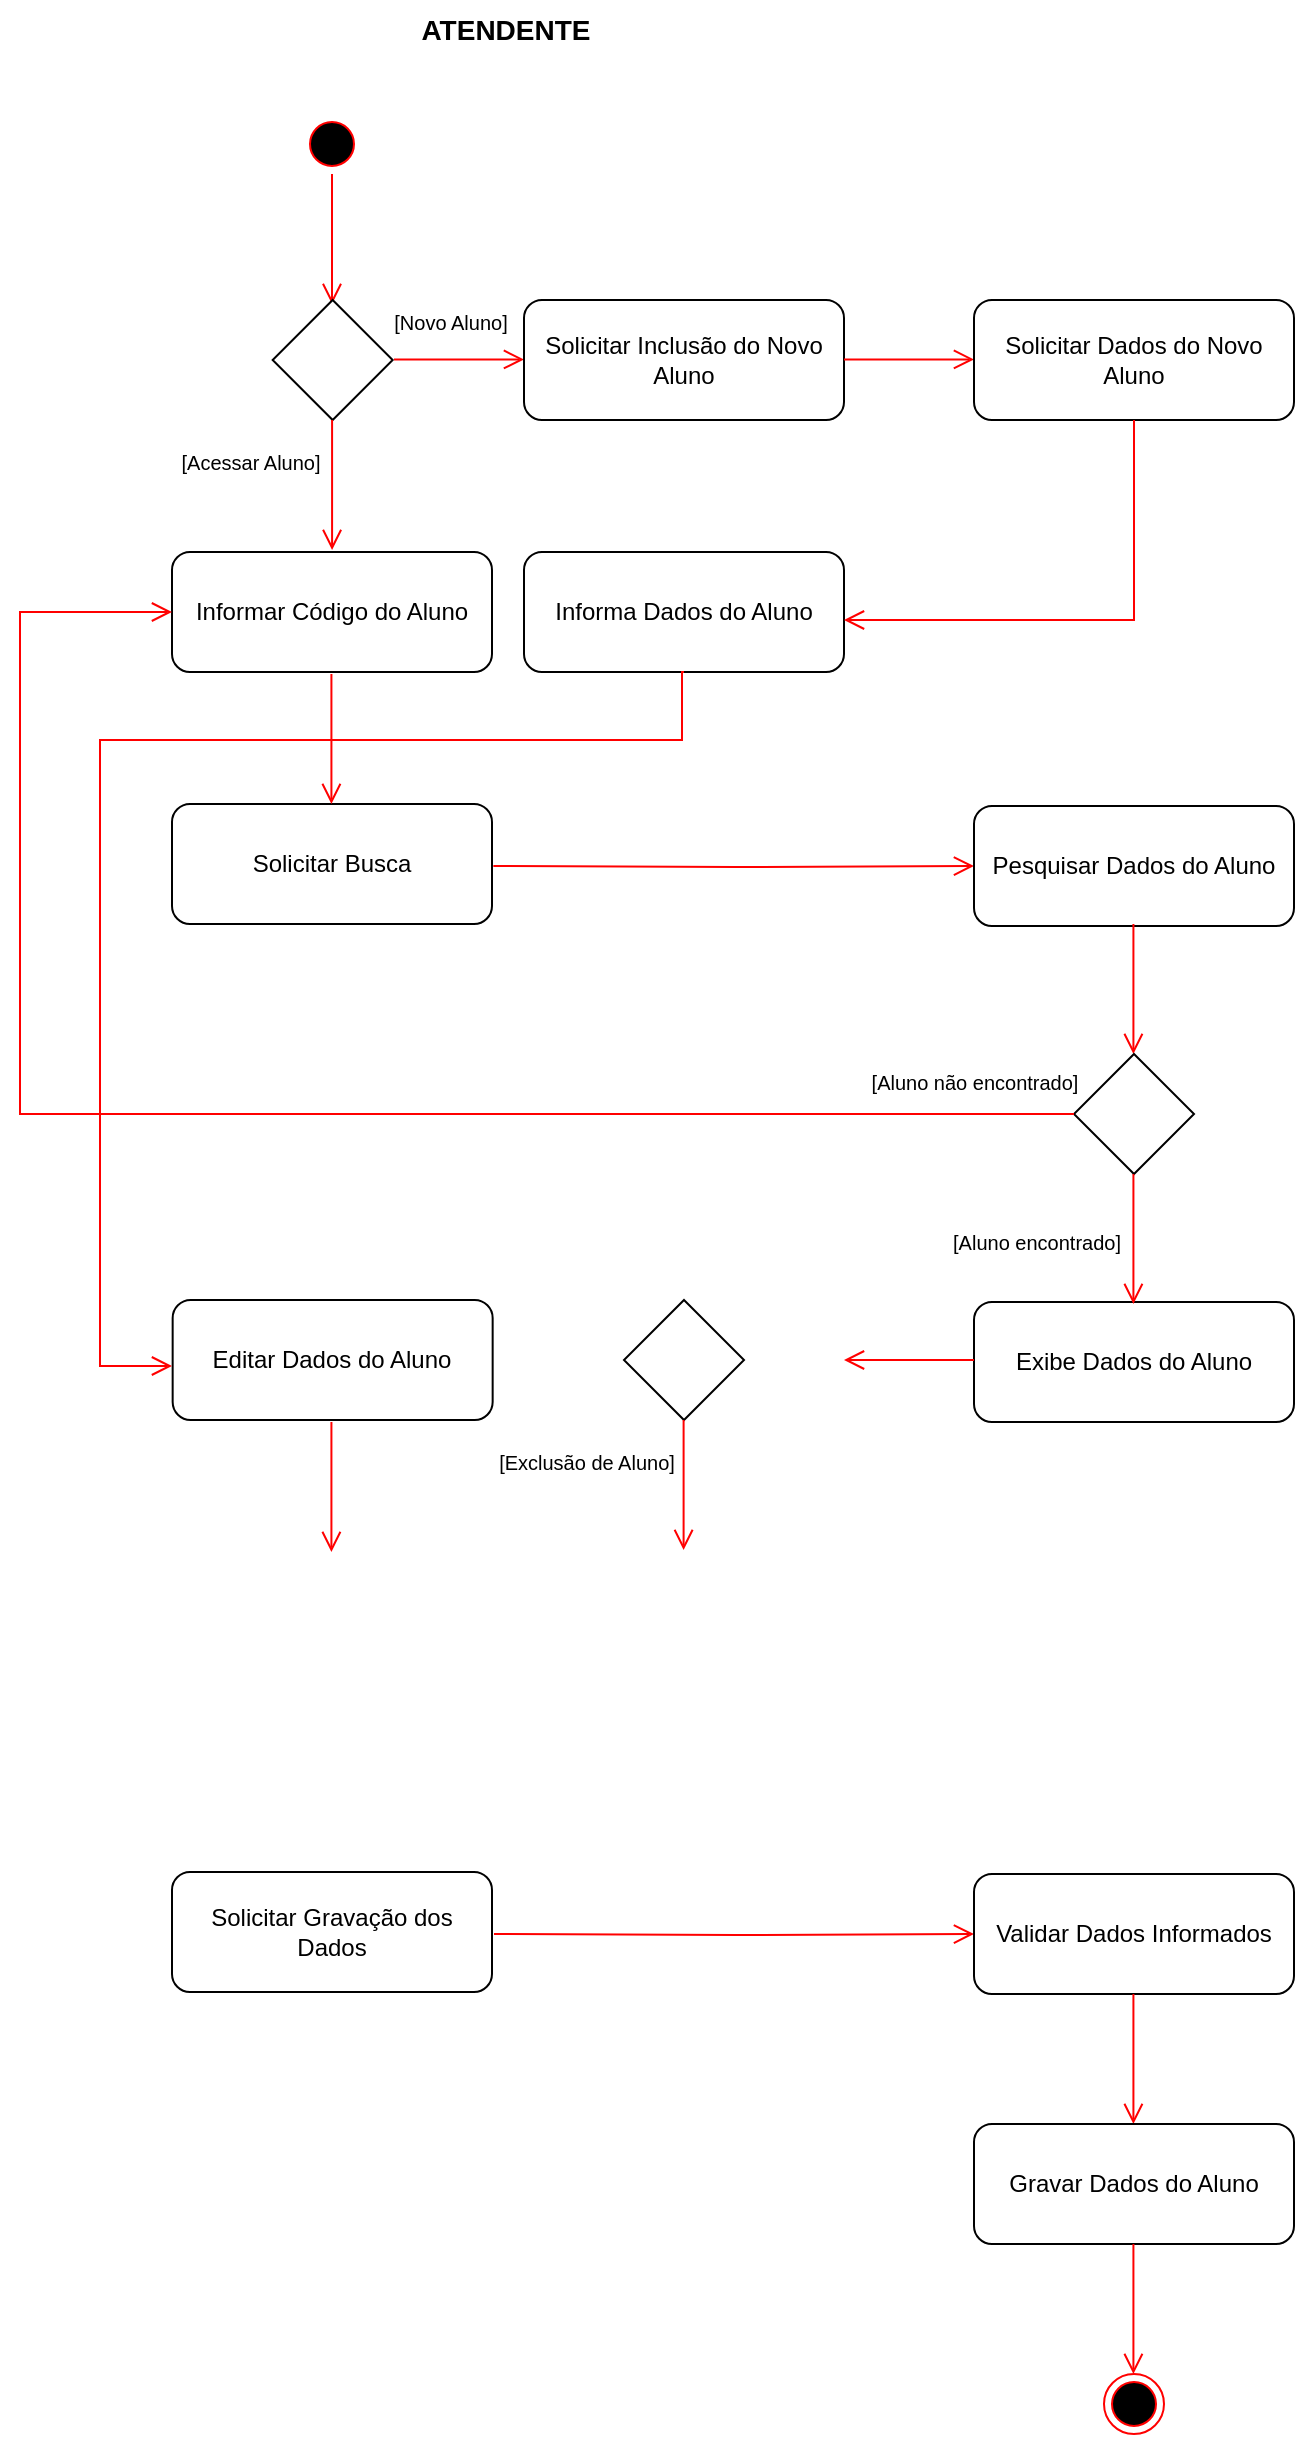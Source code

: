 <mxfile version="18.0.6" type="github">
  <diagram id="qOKVFS1TaHOJEAsKqhCK" name="Page-1">
    <mxGraphModel dx="1323" dy="1420" grid="1" gridSize="10" guides="1" tooltips="1" connect="1" arrows="1" fold="1" page="1" pageScale="1" pageWidth="827" pageHeight="1169" math="0" shadow="0">
      <root>
        <mxCell id="0" />
        <mxCell id="1" parent="0" />
        <mxCell id="y-Nx_2vNeydvTT5IyFKc-3" value="Informar Código do Aluno" style="rounded=1;whiteSpace=wrap;html=1;shadow=0;" vertex="1" parent="1">
          <mxGeometry x="6" y="226" width="160" height="60" as="geometry" />
        </mxCell>
        <mxCell id="y-Nx_2vNeydvTT5IyFKc-10" value="Solicitar Busca" style="rounded=1;whiteSpace=wrap;html=1;shadow=0;" vertex="1" parent="1">
          <mxGeometry x="6" y="352" width="160" height="60" as="geometry" />
        </mxCell>
        <mxCell id="y-Nx_2vNeydvTT5IyFKc-11" value="&lt;b&gt;&lt;font style=&quot;font-size: 14px;&quot;&gt;ATENDENTE&lt;/font&gt;&lt;/b&gt;" style="text;html=1;strokeColor=none;fillColor=none;align=center;verticalAlign=middle;whiteSpace=wrap;rounded=0;shadow=0;glass=0;sketch=0;" vertex="1" parent="1">
          <mxGeometry x="100" y="-50" width="146" height="30" as="geometry" />
        </mxCell>
        <mxCell id="y-Nx_2vNeydvTT5IyFKc-14" value="" style="ellipse;html=1;shape=startState;fillColor=#000000;strokeColor=#ff0000;rounded=0;shadow=0;glass=0;sketch=0;" vertex="1" parent="1">
          <mxGeometry x="71" y="7" width="30" height="30" as="geometry" />
        </mxCell>
        <mxCell id="y-Nx_2vNeydvTT5IyFKc-15" value="" style="edgeStyle=orthogonalEdgeStyle;html=1;verticalAlign=bottom;endArrow=open;endSize=8;strokeColor=#ff0000;rounded=0;entryX=0.5;entryY=0;entryDx=0;entryDy=0;" edge="1" source="y-Nx_2vNeydvTT5IyFKc-14" parent="1">
          <mxGeometry relative="1" as="geometry">
            <mxPoint x="86" y="102.0" as="targetPoint" />
          </mxGeometry>
        </mxCell>
        <mxCell id="y-Nx_2vNeydvTT5IyFKc-20" value="" style="edgeStyle=orthogonalEdgeStyle;html=1;verticalAlign=bottom;endArrow=open;endSize=8;strokeColor=#ff0000;rounded=0;entryX=0.5;entryY=0;entryDx=0;entryDy=0;" edge="1" parent="1">
          <mxGeometry relative="1" as="geometry">
            <mxPoint x="85.71" y="352" as="targetPoint" />
            <mxPoint x="85.71" y="287" as="sourcePoint" />
          </mxGeometry>
        </mxCell>
        <mxCell id="y-Nx_2vNeydvTT5IyFKc-21" value="" style="edgeStyle=orthogonalEdgeStyle;html=1;verticalAlign=bottom;endArrow=open;endSize=8;strokeColor=#ff0000;rounded=0;entryX=0;entryY=0.5;entryDx=0;entryDy=0;" edge="1" parent="1" target="y-Nx_2vNeydvTT5IyFKc-23">
          <mxGeometry relative="1" as="geometry">
            <mxPoint x="231.666" y="382" as="targetPoint" />
            <mxPoint x="166.667" y="383" as="sourcePoint" />
          </mxGeometry>
        </mxCell>
        <mxCell id="y-Nx_2vNeydvTT5IyFKc-23" value="&lt;div style=&quot;background-color: transparent;&quot;&gt;Pesquisar Dados do Aluno&lt;/div&gt;" style="rounded=1;whiteSpace=wrap;html=1;shadow=0;" vertex="1" parent="1">
          <mxGeometry x="407" y="353" width="160" height="60" as="geometry" />
        </mxCell>
        <mxCell id="y-Nx_2vNeydvTT5IyFKc-24" value="" style="edgeStyle=orthogonalEdgeStyle;html=1;verticalAlign=bottom;endArrow=open;endSize=8;strokeColor=#ff0000;rounded=0;entryX=0.5;entryY=0;entryDx=0;entryDy=0;" edge="1" parent="1">
          <mxGeometry relative="1" as="geometry">
            <mxPoint x="486.71" y="477.0" as="targetPoint" />
            <mxPoint x="486.71" y="412" as="sourcePoint" />
          </mxGeometry>
        </mxCell>
        <mxCell id="y-Nx_2vNeydvTT5IyFKc-25" value="Exibe Dados do Aluno" style="rounded=1;whiteSpace=wrap;html=1;shadow=0;" vertex="1" parent="1">
          <mxGeometry x="407" y="601" width="160" height="60" as="geometry" />
        </mxCell>
        <mxCell id="y-Nx_2vNeydvTT5IyFKc-27" value="Editar Dados do Aluno" style="rounded=1;whiteSpace=wrap;html=1;shadow=0;" vertex="1" parent="1">
          <mxGeometry x="6.33" y="600" width="160" height="60" as="geometry" />
        </mxCell>
        <mxCell id="y-Nx_2vNeydvTT5IyFKc-28" value="Solicitar Gravação dos Dados" style="rounded=1;whiteSpace=wrap;html=1;shadow=0;" vertex="1" parent="1">
          <mxGeometry x="6" y="886" width="160" height="60" as="geometry" />
        </mxCell>
        <mxCell id="y-Nx_2vNeydvTT5IyFKc-29" value="" style="edgeStyle=orthogonalEdgeStyle;html=1;verticalAlign=bottom;endArrow=open;endSize=8;strokeColor=#ff0000;rounded=0;entryX=0.5;entryY=0;entryDx=0;entryDy=0;" edge="1" parent="1">
          <mxGeometry relative="1" as="geometry">
            <mxPoint x="85.71" y="726.0" as="targetPoint" />
            <mxPoint x="85.71" y="661" as="sourcePoint" />
          </mxGeometry>
        </mxCell>
        <mxCell id="y-Nx_2vNeydvTT5IyFKc-30" value="" style="edgeStyle=orthogonalEdgeStyle;html=1;verticalAlign=bottom;endArrow=open;endSize=8;strokeColor=#ff0000;rounded=0;entryX=0;entryY=0.5;entryDx=0;entryDy=0;" edge="1" parent="1" target="y-Nx_2vNeydvTT5IyFKc-31">
          <mxGeometry relative="1" as="geometry">
            <mxPoint x="231.996" y="917" as="targetPoint" />
            <mxPoint x="166.997" y="917" as="sourcePoint" />
          </mxGeometry>
        </mxCell>
        <mxCell id="y-Nx_2vNeydvTT5IyFKc-31" value="Validar Dados Informados" style="rounded=1;whiteSpace=wrap;html=1;shadow=0;" vertex="1" parent="1">
          <mxGeometry x="407" y="887" width="160" height="60" as="geometry" />
        </mxCell>
        <mxCell id="y-Nx_2vNeydvTT5IyFKc-32" value="" style="edgeStyle=orthogonalEdgeStyle;html=1;verticalAlign=bottom;endArrow=open;endSize=8;strokeColor=#ff0000;rounded=0;entryX=0.5;entryY=0;entryDx=0;entryDy=0;" edge="1" parent="1">
          <mxGeometry relative="1" as="geometry">
            <mxPoint x="486.71" y="1012" as="targetPoint" />
            <mxPoint x="486.71" y="947" as="sourcePoint" />
          </mxGeometry>
        </mxCell>
        <mxCell id="y-Nx_2vNeydvTT5IyFKc-33" value="Gravar Dados do Aluno" style="rounded=1;whiteSpace=wrap;html=1;shadow=0;" vertex="1" parent="1">
          <mxGeometry x="407" y="1012" width="160" height="60" as="geometry" />
        </mxCell>
        <mxCell id="y-Nx_2vNeydvTT5IyFKc-34" value="" style="ellipse;html=1;shape=endState;fillColor=#000000;strokeColor=#ff0000;rounded=0;shadow=0;glass=0;sketch=0;fontSize=14;" vertex="1" parent="1">
          <mxGeometry x="472" y="1137" width="30" height="30" as="geometry" />
        </mxCell>
        <mxCell id="y-Nx_2vNeydvTT5IyFKc-35" value="" style="edgeStyle=orthogonalEdgeStyle;html=1;verticalAlign=bottom;endArrow=open;endSize=8;strokeColor=#ff0000;rounded=0;entryX=0.5;entryY=0;entryDx=0;entryDy=0;" edge="1" parent="1">
          <mxGeometry relative="1" as="geometry">
            <mxPoint x="486.71" y="1137" as="targetPoint" />
            <mxPoint x="486.71" y="1072" as="sourcePoint" />
          </mxGeometry>
        </mxCell>
        <mxCell id="y-Nx_2vNeydvTT5IyFKc-38" value="" style="rhombus;whiteSpace=wrap;html=1;rounded=0;shadow=0;glass=0;sketch=0;resizeWidth=1;resizeHeight=1;" vertex="1" parent="1">
          <mxGeometry x="56.33" y="100" width="60" height="60" as="geometry" />
        </mxCell>
        <mxCell id="y-Nx_2vNeydvTT5IyFKc-39" value="" style="edgeStyle=orthogonalEdgeStyle;html=1;verticalAlign=bottom;endArrow=open;endSize=8;strokeColor=#ff0000;rounded=0;entryX=0.5;entryY=0;entryDx=0;entryDy=0;" edge="1" parent="1">
          <mxGeometry relative="1" as="geometry">
            <mxPoint x="86.04" y="225" as="targetPoint" />
            <mxPoint x="86.04" y="160" as="sourcePoint" />
          </mxGeometry>
        </mxCell>
        <mxCell id="y-Nx_2vNeydvTT5IyFKc-40" value="" style="edgeStyle=orthogonalEdgeStyle;html=1;verticalAlign=bottom;endArrow=open;endSize=8;strokeColor=#ff0000;rounded=0;" edge="1" parent="1">
          <mxGeometry relative="1" as="geometry">
            <mxPoint x="181.996" y="129.74" as="targetPoint" />
            <mxPoint x="116.997" y="129.74" as="sourcePoint" />
          </mxGeometry>
        </mxCell>
        <mxCell id="y-Nx_2vNeydvTT5IyFKc-41" value="Solicitar Inclusão do Novo Aluno" style="rounded=1;whiteSpace=wrap;html=1;shadow=0;" vertex="1" parent="1">
          <mxGeometry x="182" y="100" width="160" height="60" as="geometry" />
        </mxCell>
        <mxCell id="y-Nx_2vNeydvTT5IyFKc-42" value="" style="edgeStyle=orthogonalEdgeStyle;html=1;verticalAlign=bottom;endArrow=open;endSize=8;strokeColor=#ff0000;rounded=0;" edge="1" parent="1">
          <mxGeometry relative="1" as="geometry">
            <mxPoint x="406.996" y="129.74" as="targetPoint" />
            <mxPoint x="341.997" y="129.74" as="sourcePoint" />
          </mxGeometry>
        </mxCell>
        <mxCell id="y-Nx_2vNeydvTT5IyFKc-43" value="Solicitar Dados do Novo Aluno" style="rounded=1;whiteSpace=wrap;html=1;shadow=0;" vertex="1" parent="1">
          <mxGeometry x="407" y="100" width="160" height="60" as="geometry" />
        </mxCell>
        <mxCell id="y-Nx_2vNeydvTT5IyFKc-44" value="Informa Dados do Aluno" style="rounded=1;whiteSpace=wrap;html=1;shadow=0;" vertex="1" parent="1">
          <mxGeometry x="182" y="226" width="160" height="60" as="geometry" />
        </mxCell>
        <mxCell id="y-Nx_2vNeydvTT5IyFKc-45" value="" style="edgeStyle=orthogonalEdgeStyle;html=1;verticalAlign=bottom;endArrow=open;endSize=8;strokeColor=#ff0000;rounded=0;exitX=0.5;exitY=1;exitDx=0;exitDy=0;" edge="1" parent="1" source="y-Nx_2vNeydvTT5IyFKc-43">
          <mxGeometry relative="1" as="geometry">
            <mxPoint x="341.997" y="260" as="targetPoint" />
            <mxPoint x="406.996" y="260" as="sourcePoint" />
            <Array as="points">
              <mxPoint x="487" y="260" />
            </Array>
          </mxGeometry>
        </mxCell>
        <mxCell id="y-Nx_2vNeydvTT5IyFKc-46" value="" style="edgeStyle=orthogonalEdgeStyle;html=1;verticalAlign=bottom;endArrow=open;endSize=8;strokeColor=#ff0000;rounded=0;entryX=0;entryY=0.75;entryDx=0;entryDy=0;exitX=0.5;exitY=1;exitDx=0;exitDy=0;" edge="1" parent="1" source="y-Nx_2vNeydvTT5IyFKc-44">
          <mxGeometry relative="1" as="geometry">
            <mxPoint x="6" y="633" as="targetPoint" />
            <mxPoint x="261" y="163" as="sourcePoint" />
            <Array as="points">
              <mxPoint x="261" y="286" />
              <mxPoint x="261" y="320" />
              <mxPoint x="-30" y="320" />
              <mxPoint x="-30" y="633" />
            </Array>
          </mxGeometry>
        </mxCell>
        <mxCell id="y-Nx_2vNeydvTT5IyFKc-47" value="&lt;font style=&quot;font-size: 10px;&quot;&gt;[Acessar Aluno]&lt;/font&gt;" style="text;html=1;align=center;verticalAlign=middle;resizable=0;points=[];autosize=1;strokeColor=none;fillColor=none;fontSize=14;" vertex="1" parent="1">
          <mxGeometry y="170" width="90" height="20" as="geometry" />
        </mxCell>
        <mxCell id="y-Nx_2vNeydvTT5IyFKc-48" value="&lt;font style=&quot;font-size: 10px;&quot;&gt;[Novo Aluno]&lt;/font&gt;" style="text;html=1;align=center;verticalAlign=middle;resizable=0;points=[];autosize=1;strokeColor=none;fillColor=none;fontSize=14;" vertex="1" parent="1">
          <mxGeometry x="105" y="100" width="80" height="20" as="geometry" />
        </mxCell>
        <mxCell id="y-Nx_2vNeydvTT5IyFKc-49" value="" style="rhombus;whiteSpace=wrap;html=1;rounded=0;shadow=0;glass=0;sketch=0;resizeWidth=1;resizeHeight=1;" vertex="1" parent="1">
          <mxGeometry x="457" y="477" width="60" height="60" as="geometry" />
        </mxCell>
        <mxCell id="y-Nx_2vNeydvTT5IyFKc-50" value="" style="edgeStyle=orthogonalEdgeStyle;html=1;verticalAlign=bottom;endArrow=open;endSize=8;strokeColor=#ff0000;rounded=0;entryX=0.5;entryY=0;entryDx=0;entryDy=0;" edge="1" parent="1">
          <mxGeometry relative="1" as="geometry">
            <mxPoint x="486.71" y="602" as="targetPoint" />
            <mxPoint x="486.71" y="537" as="sourcePoint" />
          </mxGeometry>
        </mxCell>
        <mxCell id="y-Nx_2vNeydvTT5IyFKc-53" value="&lt;font style=&quot;font-size: 10px;&quot;&gt;[Aluno encontrado]&lt;/font&gt;" style="text;html=1;align=center;verticalAlign=middle;resizable=0;points=[];autosize=1;strokeColor=none;fillColor=none;fontSize=14;" vertex="1" parent="1">
          <mxGeometry x="383" y="560" width="110" height="20" as="geometry" />
        </mxCell>
        <mxCell id="y-Nx_2vNeydvTT5IyFKc-54" value="" style="edgeStyle=orthogonalEdgeStyle;html=1;verticalAlign=bottom;endArrow=open;endSize=8;strokeColor=#ff0000;rounded=0;entryX=0;entryY=0.5;entryDx=0;entryDy=0;" edge="1" parent="1" target="y-Nx_2vNeydvTT5IyFKc-3">
          <mxGeometry relative="1" as="geometry">
            <mxPoint x="340" y="507" as="targetPoint" />
            <mxPoint x="457" y="507" as="sourcePoint" />
            <Array as="points">
              <mxPoint x="-70" y="507" />
              <mxPoint x="-70" y="256" />
            </Array>
          </mxGeometry>
        </mxCell>
        <mxCell id="y-Nx_2vNeydvTT5IyFKc-55" value="&lt;font style=&quot;font-size: 10px; background-color: transparent;&quot;&gt;[Aluno não encontrado]&lt;/font&gt;" style="text;html=1;align=center;verticalAlign=middle;resizable=0;points=[];autosize=1;strokeColor=none;fillColor=none;fontSize=14;" vertex="1" parent="1">
          <mxGeometry x="342" y="480" width="130" height="20" as="geometry" />
        </mxCell>
        <mxCell id="y-Nx_2vNeydvTT5IyFKc-56" value="" style="edgeStyle=orthogonalEdgeStyle;html=1;verticalAlign=bottom;endArrow=open;endSize=8;strokeColor=#ff0000;rounded=0;entryX=0.5;entryY=0;entryDx=0;entryDy=0;" edge="1" parent="1">
          <mxGeometry relative="1" as="geometry">
            <mxPoint x="342" y="630" as="targetPoint" />
            <mxPoint x="407" y="630" as="sourcePoint" />
          </mxGeometry>
        </mxCell>
        <mxCell id="y-Nx_2vNeydvTT5IyFKc-57" value="" style="rhombus;whiteSpace=wrap;html=1;rounded=0;shadow=0;glass=0;sketch=0;resizeWidth=1;resizeHeight=1;" vertex="1" parent="1">
          <mxGeometry x="232" y="600" width="60" height="60" as="geometry" />
        </mxCell>
        <mxCell id="y-Nx_2vNeydvTT5IyFKc-59" value="&lt;font style=&quot;font-size: 10px;&quot;&gt;[Exclusão de Aluno]&lt;/font&gt;" style="text;html=1;align=center;verticalAlign=middle;resizable=0;points=[];autosize=1;strokeColor=none;fillColor=none;fontSize=14;" vertex="1" parent="1">
          <mxGeometry x="158" y="670" width="110" height="20" as="geometry" />
        </mxCell>
        <mxCell id="y-Nx_2vNeydvTT5IyFKc-60" value="" style="edgeStyle=orthogonalEdgeStyle;html=1;verticalAlign=bottom;endArrow=open;endSize=8;strokeColor=#ff0000;rounded=0;entryX=0.5;entryY=0;entryDx=0;entryDy=0;" edge="1" parent="1">
          <mxGeometry relative="1" as="geometry">
            <mxPoint x="261.8" y="725" as="targetPoint" />
            <mxPoint x="261.8" y="660" as="sourcePoint" />
          </mxGeometry>
        </mxCell>
      </root>
    </mxGraphModel>
  </diagram>
</mxfile>

